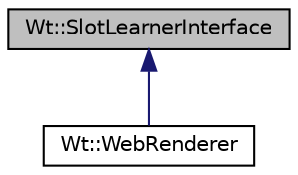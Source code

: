 digraph "Wt::SlotLearnerInterface"
{
 // LATEX_PDF_SIZE
  edge [fontname="Helvetica",fontsize="10",labelfontname="Helvetica",labelfontsize="10"];
  node [fontname="Helvetica",fontsize="10",shape=record];
  Node1 [label="Wt::SlotLearnerInterface",height=0.2,width=0.4,color="black", fillcolor="grey75", style="filled", fontcolor="black",tooltip=" "];
  Node1 -> Node2 [dir="back",color="midnightblue",fontsize="10",style="solid"];
  Node2 [label="Wt::WebRenderer",height=0.2,width=0.4,color="black", fillcolor="white", style="filled",URL="$classWt_1_1WebRenderer.html",tooltip=" "];
}

